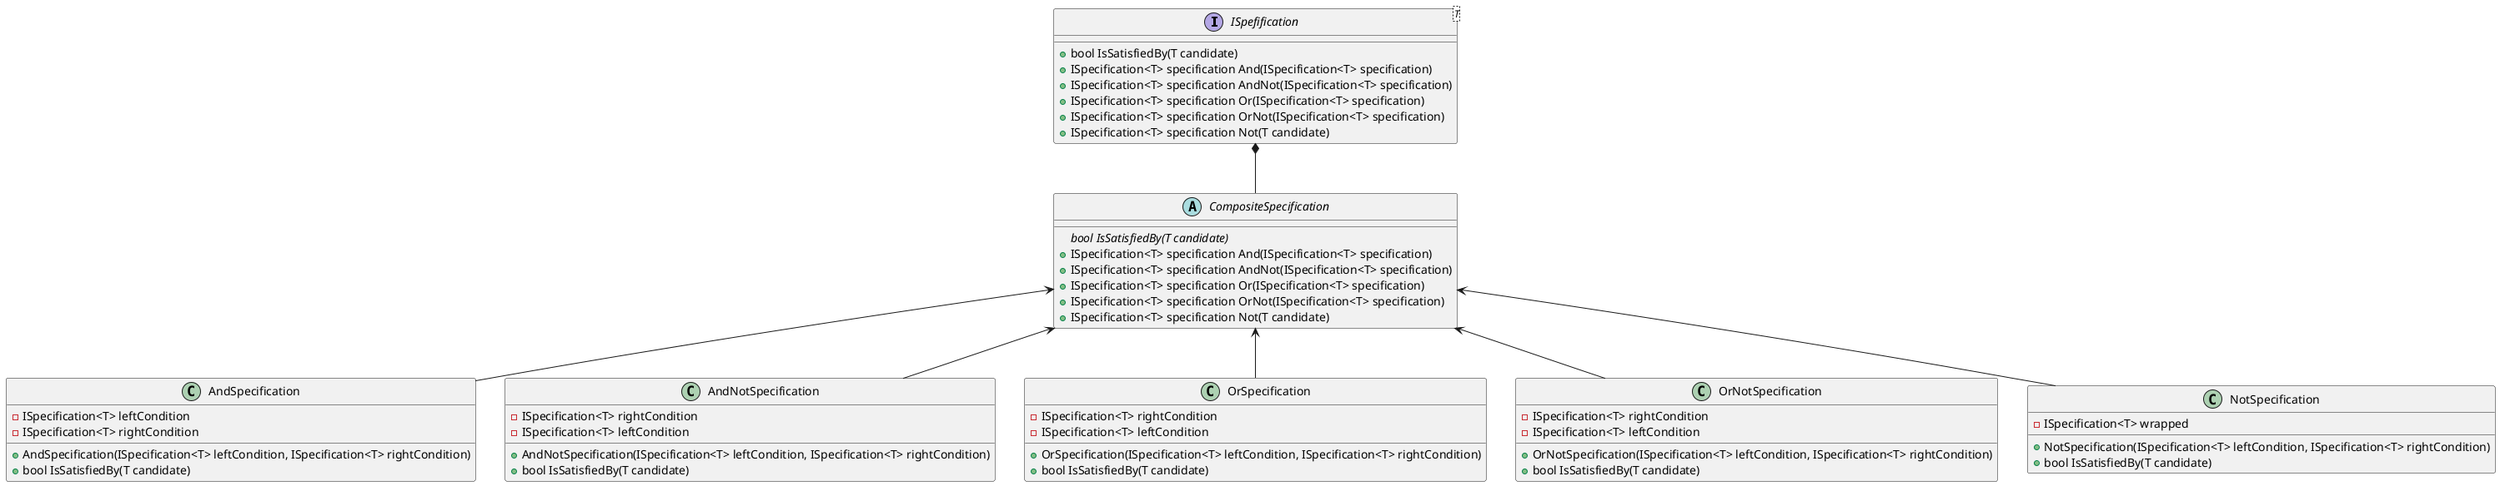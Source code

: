 @startuml specification-pattern

interface ISpefification<T> {
    + bool IsSatisfiedBy(T candidate)
    + ISpecification<T> specification And(ISpecification<T> specification)
    + ISpecification<T> specification AndNot(ISpecification<T> specification)
    + ISpecification<T> specification Or(ISpecification<T> specification)
    + ISpecification<T> specification OrNot(ISpecification<T> specification)
    + ISpecification<T> specification Not(T candidate)
}

abstract class CompositeSpecification {
    {abstract} bool IsSatisfiedBy(T candidate)
    + ISpecification<T> specification And(ISpecification<T> specification)
    + ISpecification<T> specification AndNot(ISpecification<T> specification)
    + ISpecification<T> specification Or(ISpecification<T> specification)
    + ISpecification<T> specification OrNot(ISpecification<T> specification)
    + ISpecification<T> specification Not(T candidate)
}

ISpefification *-- CompositeSpecification

class AndSpecification {
    - ISpecification<T> leftCondition
    - ISpecification<T> rightCondition
    + AndSpecification(ISpecification<T> leftCondition, ISpecification<T> rightCondition)
    + bool IsSatisfiedBy(T candidate)
}

class AndNotSpecification {
    - ISpecification<T> rightCondition
    - ISpecification<T> leftCondition
    + AndNotSpecification(ISpecification<T> leftCondition, ISpecification<T> rightCondition)
    + bool IsSatisfiedBy(T candidate)
}

class OrSpecification {
    - ISpecification<T> rightCondition
    - ISpecification<T> leftCondition
    + OrSpecification(ISpecification<T> leftCondition, ISpecification<T> rightCondition)
    + bool IsSatisfiedBy(T candidate)
}

class OrNotSpecification {
    - ISpecification<T> rightCondition
    - ISpecification<T> leftCondition
    + OrNotSpecification(ISpecification<T> leftCondition, ISpecification<T> rightCondition)
    + bool IsSatisfiedBy(T candidate)
}

class NotSpecification {
    - ISpecification<T> wrapped
    + NotSpecification(ISpecification<T> leftCondition, ISpecification<T> rightCondition)
    + bool IsSatisfiedBy(T candidate)
}

CompositeSpecification <-- AndSpecification
CompositeSpecification <-- AndNotSpecification
CompositeSpecification <-- OrSpecification
CompositeSpecification <-- OrNotSpecification
CompositeSpecification <-- NotSpecification

@enduml
